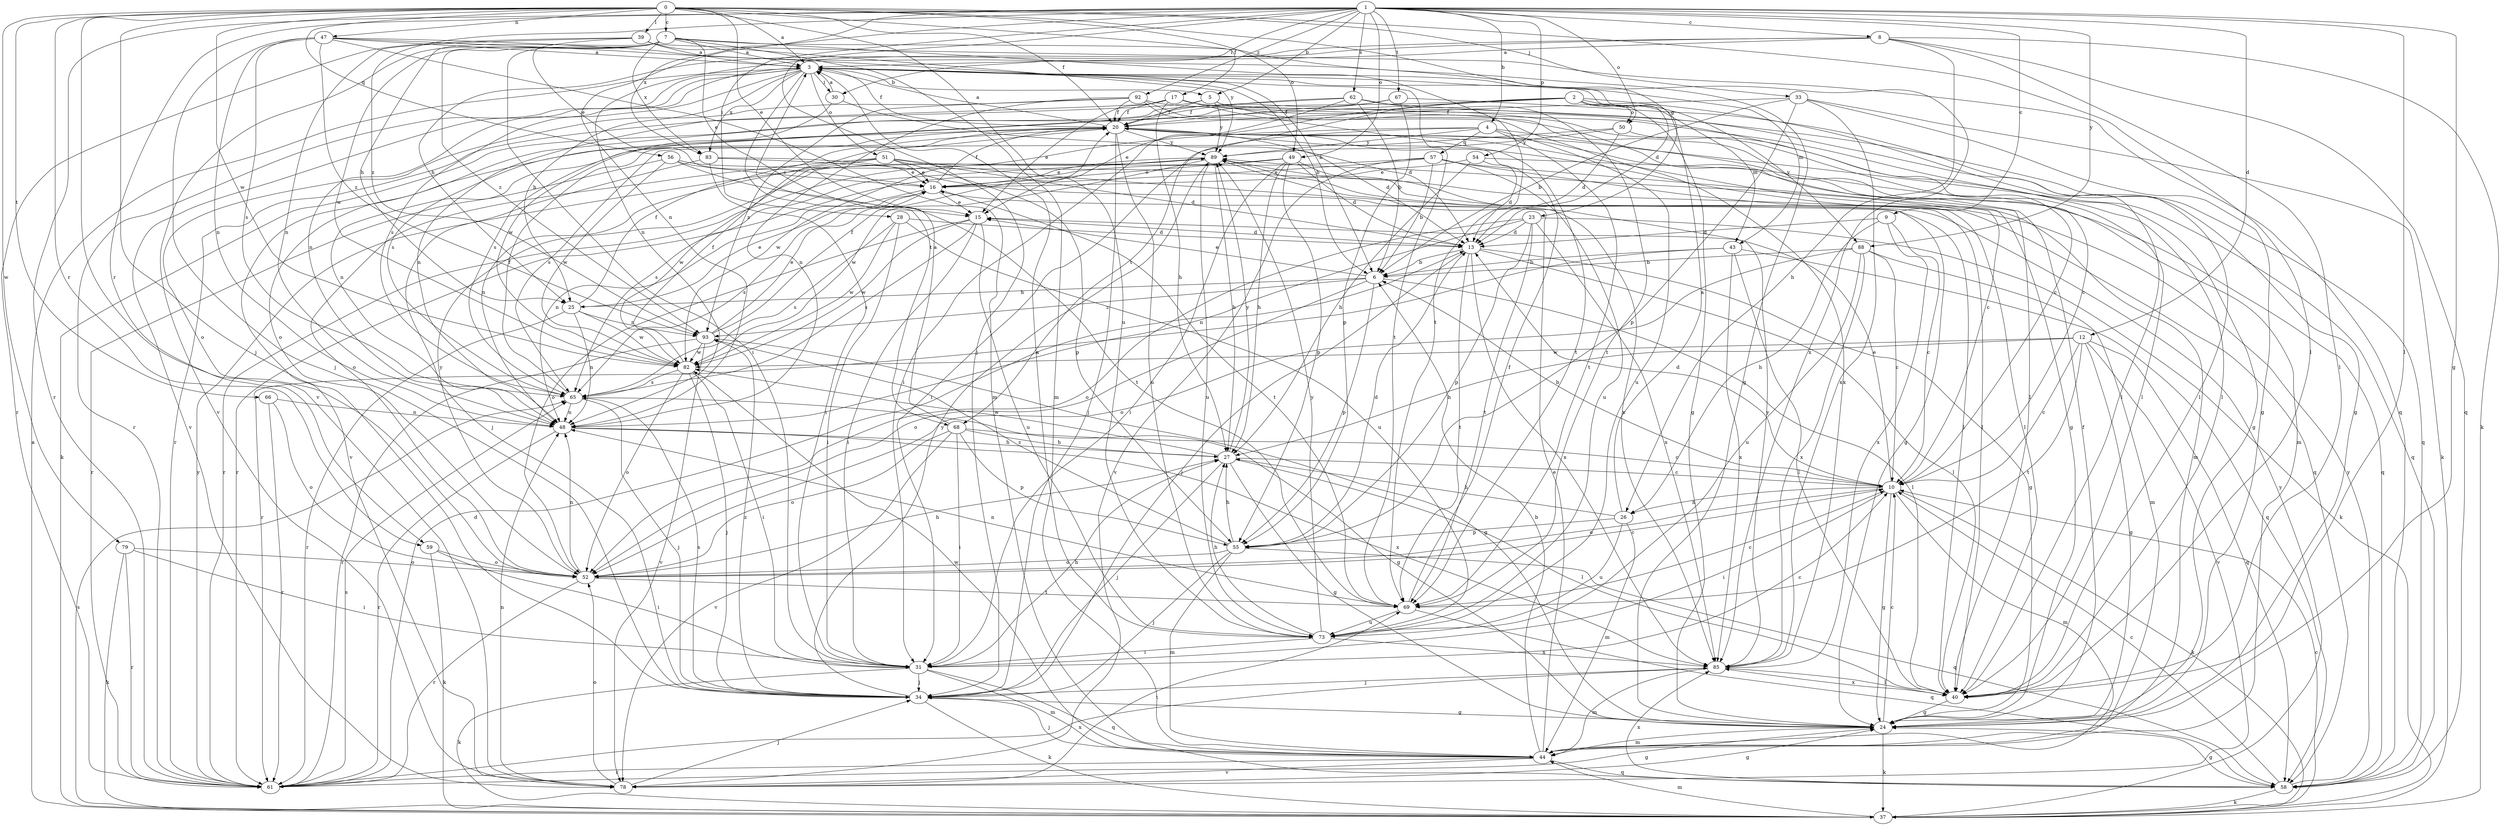 strict digraph  {
0;
1;
2;
3;
4;
5;
6;
7;
8;
9;
10;
12;
13;
15;
16;
17;
20;
23;
24;
25;
26;
27;
28;
30;
31;
33;
34;
37;
39;
40;
43;
44;
47;
48;
49;
50;
51;
52;
54;
55;
56;
57;
58;
59;
61;
62;
65;
66;
67;
68;
69;
73;
78;
79;
82;
83;
85;
88;
89;
92;
93;
0 -> 3  [label=a];
0 -> 7  [label=c];
0 -> 15  [label=e];
0 -> 17  [label=f];
0 -> 20  [label=f];
0 -> 23  [label=g];
0 -> 33  [label=j];
0 -> 34  [label=j];
0 -> 39  [label=l];
0 -> 40  [label=l];
0 -> 47  [label=n];
0 -> 49  [label=o];
0 -> 56  [label=q];
0 -> 59  [label=r];
0 -> 66  [label=t];
0 -> 73  [label=u];
0 -> 78  [label=v];
0 -> 79  [label=w];
0 -> 82  [label=w];
1 -> 4  [label=b];
1 -> 5  [label=b];
1 -> 8  [label=c];
1 -> 9  [label=c];
1 -> 12  [label=d];
1 -> 24  [label=g];
1 -> 28  [label=i];
1 -> 30  [label=i];
1 -> 34  [label=j];
1 -> 40  [label=l];
1 -> 48  [label=n];
1 -> 49  [label=o];
1 -> 50  [label=o];
1 -> 54  [label=p];
1 -> 59  [label=r];
1 -> 61  [label=r];
1 -> 62  [label=s];
1 -> 67  [label=t];
1 -> 83  [label=x];
1 -> 88  [label=y];
1 -> 92  [label=z];
1 -> 93  [label=z];
2 -> 15  [label=e];
2 -> 24  [label=g];
2 -> 37  [label=k];
2 -> 40  [label=l];
2 -> 43  [label=m];
2 -> 50  [label=o];
2 -> 65  [label=s];
2 -> 68  [label=t];
2 -> 88  [label=y];
3 -> 5  [label=b];
3 -> 6  [label=b];
3 -> 13  [label=d];
3 -> 20  [label=f];
3 -> 25  [label=h];
3 -> 30  [label=i];
3 -> 43  [label=m];
3 -> 48  [label=n];
3 -> 51  [label=o];
3 -> 61  [label=r];
3 -> 65  [label=s];
3 -> 68  [label=t];
3 -> 69  [label=t];
3 -> 78  [label=v];
3 -> 83  [label=x];
4 -> 31  [label=i];
4 -> 44  [label=m];
4 -> 57  [label=q];
4 -> 69  [label=t];
4 -> 73  [label=u];
4 -> 82  [label=w];
4 -> 89  [label=y];
5 -> 20  [label=f];
5 -> 40  [label=l];
5 -> 58  [label=q];
5 -> 61  [label=r];
5 -> 89  [label=y];
6 -> 15  [label=e];
6 -> 25  [label=h];
6 -> 40  [label=l];
6 -> 52  [label=o];
6 -> 55  [label=p];
6 -> 93  [label=z];
7 -> 3  [label=a];
7 -> 15  [label=e];
7 -> 24  [label=g];
7 -> 25  [label=h];
7 -> 31  [label=i];
7 -> 44  [label=m];
7 -> 69  [label=t];
7 -> 78  [label=v];
7 -> 82  [label=w];
7 -> 83  [label=x];
7 -> 93  [label=z];
8 -> 3  [label=a];
8 -> 25  [label=h];
8 -> 26  [label=h];
8 -> 37  [label=k];
8 -> 40  [label=l];
8 -> 48  [label=n];
8 -> 58  [label=q];
9 -> 10  [label=c];
9 -> 13  [label=d];
9 -> 26  [label=h];
9 -> 85  [label=x];
10 -> 6  [label=b];
10 -> 13  [label=d];
10 -> 15  [label=e];
10 -> 24  [label=g];
10 -> 26  [label=h];
10 -> 31  [label=i];
10 -> 37  [label=k];
10 -> 44  [label=m];
10 -> 52  [label=o];
12 -> 10  [label=c];
12 -> 24  [label=g];
12 -> 27  [label=h];
12 -> 58  [label=q];
12 -> 69  [label=t];
12 -> 78  [label=v];
12 -> 82  [label=w];
13 -> 6  [label=b];
13 -> 24  [label=g];
13 -> 34  [label=j];
13 -> 40  [label=l];
13 -> 69  [label=t];
13 -> 85  [label=x];
15 -> 13  [label=d];
15 -> 31  [label=i];
15 -> 52  [label=o];
15 -> 65  [label=s];
15 -> 73  [label=u];
15 -> 82  [label=w];
16 -> 15  [label=e];
16 -> 20  [label=f];
16 -> 48  [label=n];
16 -> 65  [label=s];
16 -> 69  [label=t];
17 -> 10  [label=c];
17 -> 15  [label=e];
17 -> 20  [label=f];
17 -> 27  [label=h];
17 -> 40  [label=l];
17 -> 48  [label=n];
17 -> 69  [label=t];
20 -> 3  [label=a];
20 -> 10  [label=c];
20 -> 13  [label=d];
20 -> 24  [label=g];
20 -> 34  [label=j];
20 -> 48  [label=n];
20 -> 58  [label=q];
20 -> 73  [label=u];
20 -> 78  [label=v];
20 -> 89  [label=y];
23 -> 13  [label=d];
23 -> 37  [label=k];
23 -> 48  [label=n];
23 -> 52  [label=o];
23 -> 55  [label=p];
23 -> 69  [label=t];
23 -> 85  [label=x];
24 -> 10  [label=c];
24 -> 20  [label=f];
24 -> 37  [label=k];
24 -> 44  [label=m];
25 -> 16  [label=e];
25 -> 20  [label=f];
25 -> 48  [label=n];
25 -> 61  [label=r];
25 -> 82  [label=w];
25 -> 93  [label=z];
26 -> 3  [label=a];
26 -> 27  [label=h];
26 -> 44  [label=m];
26 -> 55  [label=p];
26 -> 73  [label=u];
27 -> 10  [label=c];
27 -> 24  [label=g];
27 -> 34  [label=j];
27 -> 40  [label=l];
27 -> 82  [label=w];
27 -> 89  [label=y];
28 -> 13  [label=d];
28 -> 31  [label=i];
28 -> 65  [label=s];
28 -> 73  [label=u];
28 -> 82  [label=w];
30 -> 3  [label=a];
30 -> 13  [label=d];
30 -> 82  [label=w];
31 -> 10  [label=c];
31 -> 27  [label=h];
31 -> 34  [label=j];
31 -> 37  [label=k];
31 -> 44  [label=m];
31 -> 58  [label=q];
33 -> 6  [label=b];
33 -> 20  [label=f];
33 -> 24  [label=g];
33 -> 37  [label=k];
33 -> 55  [label=p];
33 -> 85  [label=x];
34 -> 24  [label=g];
34 -> 37  [label=k];
34 -> 65  [label=s];
34 -> 89  [label=y];
34 -> 93  [label=z];
37 -> 3  [label=a];
37 -> 10  [label=c];
37 -> 44  [label=m];
37 -> 65  [label=s];
37 -> 89  [label=y];
39 -> 3  [label=a];
39 -> 16  [label=e];
39 -> 48  [label=n];
39 -> 58  [label=q];
39 -> 61  [label=r];
39 -> 89  [label=y];
40 -> 24  [label=g];
40 -> 85  [label=x];
43 -> 6  [label=b];
43 -> 40  [label=l];
43 -> 58  [label=q];
43 -> 61  [label=r];
43 -> 85  [label=x];
44 -> 6  [label=b];
44 -> 16  [label=e];
44 -> 34  [label=j];
44 -> 58  [label=q];
44 -> 61  [label=r];
44 -> 78  [label=v];
44 -> 82  [label=w];
47 -> 3  [label=a];
47 -> 6  [label=b];
47 -> 34  [label=j];
47 -> 44  [label=m];
47 -> 48  [label=n];
47 -> 65  [label=s];
47 -> 85  [label=x];
47 -> 93  [label=z];
48 -> 27  [label=h];
48 -> 61  [label=r];
48 -> 85  [label=x];
49 -> 13  [label=d];
49 -> 16  [label=e];
49 -> 27  [label=h];
49 -> 31  [label=i];
49 -> 40  [label=l];
49 -> 55  [label=p];
49 -> 61  [label=r];
50 -> 13  [label=d];
50 -> 24  [label=g];
50 -> 65  [label=s];
50 -> 89  [label=y];
51 -> 13  [label=d];
51 -> 16  [label=e];
51 -> 40  [label=l];
51 -> 48  [label=n];
51 -> 52  [label=o];
51 -> 55  [label=p];
51 -> 82  [label=w];
52 -> 10  [label=c];
52 -> 27  [label=h];
52 -> 48  [label=n];
52 -> 61  [label=r];
52 -> 69  [label=t];
52 -> 89  [label=y];
54 -> 13  [label=d];
54 -> 16  [label=e];
54 -> 27  [label=h];
54 -> 58  [label=q];
55 -> 13  [label=d];
55 -> 27  [label=h];
55 -> 34  [label=j];
55 -> 44  [label=m];
55 -> 52  [label=o];
55 -> 58  [label=q];
55 -> 93  [label=z];
56 -> 16  [label=e];
56 -> 58  [label=q];
56 -> 61  [label=r];
56 -> 69  [label=t];
56 -> 82  [label=w];
57 -> 6  [label=b];
57 -> 16  [label=e];
57 -> 40  [label=l];
57 -> 44  [label=m];
57 -> 61  [label=r];
57 -> 73  [label=u];
57 -> 78  [label=v];
58 -> 10  [label=c];
58 -> 24  [label=g];
58 -> 37  [label=k];
58 -> 85  [label=x];
58 -> 89  [label=y];
59 -> 31  [label=i];
59 -> 37  [label=k];
59 -> 52  [label=o];
61 -> 13  [label=d];
61 -> 24  [label=g];
61 -> 65  [label=s];
61 -> 85  [label=x];
61 -> 89  [label=y];
62 -> 6  [label=b];
62 -> 20  [label=f];
62 -> 24  [label=g];
62 -> 31  [label=i];
62 -> 52  [label=o];
62 -> 69  [label=t];
65 -> 20  [label=f];
65 -> 24  [label=g];
65 -> 34  [label=j];
65 -> 48  [label=n];
66 -> 48  [label=n];
66 -> 52  [label=o];
66 -> 61  [label=r];
67 -> 20  [label=f];
67 -> 40  [label=l];
67 -> 55  [label=p];
67 -> 65  [label=s];
68 -> 3  [label=a];
68 -> 10  [label=c];
68 -> 27  [label=h];
68 -> 31  [label=i];
68 -> 52  [label=o];
68 -> 55  [label=p];
68 -> 78  [label=v];
69 -> 10  [label=c];
69 -> 20  [label=f];
69 -> 48  [label=n];
69 -> 58  [label=q];
69 -> 73  [label=u];
73 -> 3  [label=a];
73 -> 27  [label=h];
73 -> 31  [label=i];
73 -> 85  [label=x];
73 -> 89  [label=y];
78 -> 24  [label=g];
78 -> 34  [label=j];
78 -> 48  [label=n];
78 -> 52  [label=o];
78 -> 69  [label=t];
79 -> 31  [label=i];
79 -> 37  [label=k];
79 -> 52  [label=o];
79 -> 61  [label=r];
82 -> 20  [label=f];
82 -> 31  [label=i];
82 -> 34  [label=j];
82 -> 52  [label=o];
82 -> 65  [label=s];
83 -> 16  [label=e];
83 -> 31  [label=i];
83 -> 34  [label=j];
83 -> 85  [label=x];
85 -> 34  [label=j];
85 -> 40  [label=l];
85 -> 44  [label=m];
85 -> 89  [label=y];
88 -> 6  [label=b];
88 -> 10  [label=c];
88 -> 44  [label=m];
88 -> 52  [label=o];
88 -> 73  [label=u];
88 -> 85  [label=x];
89 -> 16  [label=e];
89 -> 24  [label=g];
89 -> 27  [label=h];
89 -> 65  [label=s];
89 -> 73  [label=u];
89 -> 82  [label=w];
92 -> 10  [label=c];
92 -> 20  [label=f];
92 -> 40  [label=l];
92 -> 48  [label=n];
92 -> 52  [label=o];
92 -> 85  [label=x];
92 -> 93  [label=z];
93 -> 16  [label=e];
93 -> 20  [label=f];
93 -> 24  [label=g];
93 -> 61  [label=r];
93 -> 78  [label=v];
93 -> 82  [label=w];
}
